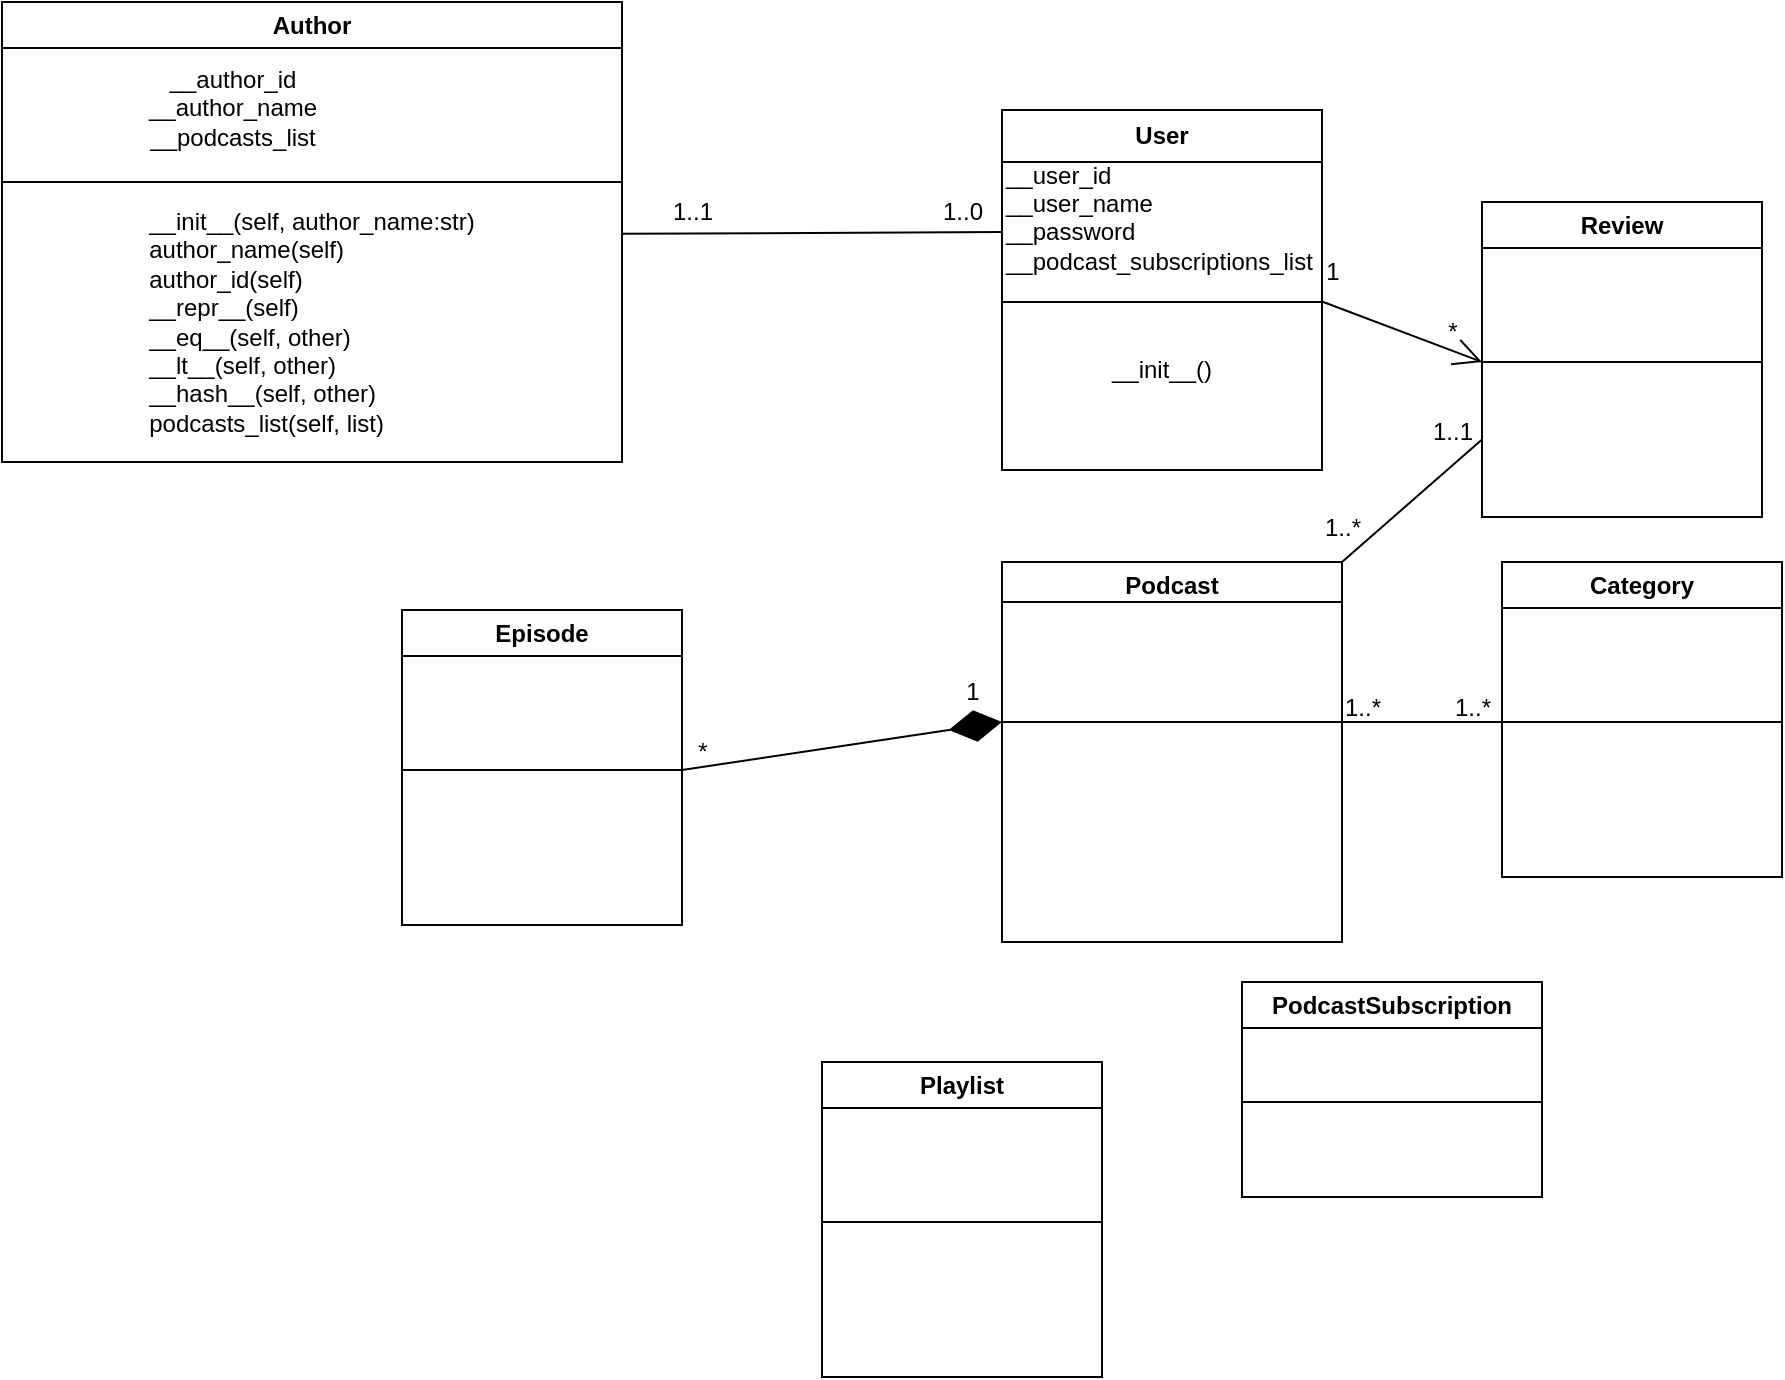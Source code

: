 <mxfile version="24.7.5">
  <diagram id="C5RBs43oDa-KdzZeNtuy" name="Page-1">
    <mxGraphModel dx="1622" dy="500" grid="1" gridSize="10" guides="1" tooltips="1" connect="1" arrows="1" fold="1" page="1" pageScale="1" pageWidth="827" pageHeight="1169" math="0" shadow="0">
      <root>
        <mxCell id="WIyWlLk6GJQsqaUBKTNV-0" />
        <mxCell id="WIyWlLk6GJQsqaUBKTNV-1" parent="WIyWlLk6GJQsqaUBKTNV-0" />
        <mxCell id="Z6qzQmKlb7LRnlaX5xII-4" value="Author" style="swimlane;whiteSpace=wrap;html=1;" vertex="1" parent="WIyWlLk6GJQsqaUBKTNV-1">
          <mxGeometry x="-40" y="280" width="310" height="230" as="geometry" />
        </mxCell>
        <mxCell id="Z6qzQmKlb7LRnlaX5xII-28" value="&lt;div&gt;&lt;br&gt;&lt;/div&gt;&lt;div&gt;&lt;br&gt;&lt;/div&gt;&lt;div style=&quot;text-align: left;&quot;&gt;&lt;span style=&quot;background-color: initial;&quot;&gt;__init__(self, author_name:str)&lt;/span&gt;&lt;/div&gt;&lt;div&gt;&lt;div style=&quot;text-align: left;&quot;&gt;&lt;span style=&quot;background-color: initial;&quot;&gt;author_name(self)&lt;/span&gt;&lt;/div&gt;&lt;div style=&quot;text-align: left;&quot;&gt;&lt;span style=&quot;background-color: initial;&quot;&gt;author_id(self)&lt;/span&gt;&lt;/div&gt;&lt;div style=&quot;text-align: left;&quot;&gt;&lt;span style=&quot;background-color: initial;&quot;&gt;__repr__(self)&lt;/span&gt;&lt;/div&gt;&lt;div style=&quot;text-align: left;&quot;&gt;__eq__(self, other)&lt;/div&gt;&lt;div style=&quot;text-align: left;&quot;&gt;__lt__(self, other)&lt;/div&gt;&lt;div style=&quot;text-align: left;&quot;&gt;__hash__(self, other)&lt;/div&gt;&lt;div style=&quot;text-align: left;&quot;&gt;&lt;span style=&quot;background-color: initial;&quot;&gt;podcasts_list(self, list)&lt;/span&gt;&lt;/div&gt;&lt;div&gt;&lt;div style=&quot;text-align: left;&quot;&gt;&lt;br&gt;&lt;/div&gt;&lt;/div&gt;&lt;div&gt;&lt;br&gt;&lt;/div&gt;&lt;/div&gt;" style="rounded=0;whiteSpace=wrap;html=1;" vertex="1" parent="Z6qzQmKlb7LRnlaX5xII-4">
          <mxGeometry y="90" width="310" height="140" as="geometry" />
        </mxCell>
        <mxCell id="Z6qzQmKlb7LRnlaX5xII-55" value="" style="whiteSpace=wrap;html=1;" vertex="1" parent="Z6qzQmKlb7LRnlaX5xII-4">
          <mxGeometry y="23" width="310" height="67" as="geometry" />
        </mxCell>
        <mxCell id="Z6qzQmKlb7LRnlaX5xII-29" value="__author_id&lt;div&gt;__author_name&lt;/div&gt;&lt;div&gt;__podcasts_list&lt;/div&gt;" style="text;html=1;align=center;verticalAlign=middle;resizable=0;points=[];autosize=1;strokeColor=none;fillColor=none;" vertex="1" parent="Z6qzQmKlb7LRnlaX5xII-4">
          <mxGeometry x="60" y="23" width="110" height="60" as="geometry" />
        </mxCell>
        <mxCell id="Z6qzQmKlb7LRnlaX5xII-13" value="Podcast" style="swimlane;whiteSpace=wrap;html=1;" vertex="1" parent="WIyWlLk6GJQsqaUBKTNV-1">
          <mxGeometry x="460" y="560" width="170" height="190" as="geometry" />
        </mxCell>
        <mxCell id="Z6qzQmKlb7LRnlaX5xII-27" value="" style="rounded=0;whiteSpace=wrap;html=1;" vertex="1" parent="Z6qzQmKlb7LRnlaX5xII-13">
          <mxGeometry y="80" width="170" height="110" as="geometry" />
        </mxCell>
        <mxCell id="Z6qzQmKlb7LRnlaX5xII-33" value="" style="rounded=0;whiteSpace=wrap;html=1;" vertex="1" parent="Z6qzQmKlb7LRnlaX5xII-13">
          <mxGeometry y="20" width="170" height="60" as="geometry" />
        </mxCell>
        <mxCell id="Z6qzQmKlb7LRnlaX5xII-14" value="Episode" style="swimlane;whiteSpace=wrap;html=1;" vertex="1" parent="WIyWlLk6GJQsqaUBKTNV-1">
          <mxGeometry x="160" y="584" width="140" height="157.5" as="geometry" />
        </mxCell>
        <mxCell id="Z6qzQmKlb7LRnlaX5xII-24" value="" style="rounded=0;whiteSpace=wrap;html=1;" vertex="1" parent="Z6qzQmKlb7LRnlaX5xII-14">
          <mxGeometry y="80" width="140" height="77.5" as="geometry" />
        </mxCell>
        <mxCell id="Z6qzQmKlb7LRnlaX5xII-35" value="" style="rounded=0;whiteSpace=wrap;html=1;" vertex="1" parent="Z6qzQmKlb7LRnlaX5xII-14">
          <mxGeometry y="23" width="140" height="57" as="geometry" />
        </mxCell>
        <mxCell id="Z6qzQmKlb7LRnlaX5xII-15" value="User" style="swimlane;whiteSpace=wrap;html=1;startSize=26;" vertex="1" parent="WIyWlLk6GJQsqaUBKTNV-1">
          <mxGeometry x="460" y="334" width="160" height="180" as="geometry" />
        </mxCell>
        <mxCell id="Z6qzQmKlb7LRnlaX5xII-25" value="__init__()" style="rounded=0;whiteSpace=wrap;html=1;" vertex="1" parent="Z6qzQmKlb7LRnlaX5xII-15">
          <mxGeometry y="80" width="160" height="100" as="geometry" />
        </mxCell>
        <mxCell id="Z6qzQmKlb7LRnlaX5xII-41" value="__user_id&lt;div&gt;__user_name&lt;/div&gt;&lt;div&gt;__password&lt;/div&gt;&lt;div&gt;__podcast_subscriptions_list&lt;/div&gt;&lt;div&gt;&lt;br&gt;&lt;/div&gt;" style="rounded=0;whiteSpace=wrap;html=1;align=left;" vertex="1" parent="Z6qzQmKlb7LRnlaX5xII-15">
          <mxGeometry y="26" width="160" height="70" as="geometry" />
        </mxCell>
        <mxCell id="Z6qzQmKlb7LRnlaX5xII-16" value="PodcastSubscription" style="swimlane;whiteSpace=wrap;html=1;" vertex="1" parent="WIyWlLk6GJQsqaUBKTNV-1">
          <mxGeometry x="580" y="770" width="150" height="107.5" as="geometry" />
        </mxCell>
        <mxCell id="Z6qzQmKlb7LRnlaX5xII-23" value="" style="rounded=0;whiteSpace=wrap;html=1;" vertex="1" parent="Z6qzQmKlb7LRnlaX5xII-16">
          <mxGeometry y="60" width="150" height="47.5" as="geometry" />
        </mxCell>
        <mxCell id="Z6qzQmKlb7LRnlaX5xII-17" value="Category&lt;span style=&quot;color: rgba(0, 0, 0, 0); font-family: monospace; font-size: 0px; font-weight: 400; text-align: start; text-wrap: nowrap;&quot;&gt;%3CmxGraphModel%3E%3Croot%3E%3CmxCell%20id%3D%220%22%2F%3E%3CmxCell%20id%3D%221%22%20parent%3D%220%22%2F%3E%3CmxCell%20id%3D%222%22%20value%3D%22Episode%22%20style%3D%22swimlane%3BwhiteSpace%3Dwrap%3Bhtml%3D1%3B%22%20vertex%3D%221%22%20parent%3D%221%22%3E%3CmxGeometry%20x%3D%22200%22%20y%3D%22560%22%20width%3D%22140%22%20height%3D%22157.5%22%20as%3D%22geometry%22%2F%3E%3C%2FmxCell%3E%3C%2Froot%3E%3C%2FmxGraphModel%3E&lt;/span&gt;" style="swimlane;whiteSpace=wrap;html=1;" vertex="1" parent="WIyWlLk6GJQsqaUBKTNV-1">
          <mxGeometry x="710" y="560" width="140" height="157.5" as="geometry" />
        </mxCell>
        <mxCell id="Z6qzQmKlb7LRnlaX5xII-20" value="" style="rounded=0;whiteSpace=wrap;html=1;" vertex="1" parent="Z6qzQmKlb7LRnlaX5xII-17">
          <mxGeometry y="80" width="140" height="77.5" as="geometry" />
        </mxCell>
        <mxCell id="Z6qzQmKlb7LRnlaX5xII-18" value="Review" style="swimlane;whiteSpace=wrap;html=1;" vertex="1" parent="WIyWlLk6GJQsqaUBKTNV-1">
          <mxGeometry x="700" y="380" width="140" height="157.5" as="geometry" />
        </mxCell>
        <mxCell id="Z6qzQmKlb7LRnlaX5xII-21" value="" style="rounded=0;whiteSpace=wrap;html=1;" vertex="1" parent="Z6qzQmKlb7LRnlaX5xII-18">
          <mxGeometry y="80" width="140" height="77.5" as="geometry" />
        </mxCell>
        <mxCell id="Z6qzQmKlb7LRnlaX5xII-40" value="" style="rounded=0;whiteSpace=wrap;html=1;" vertex="1" parent="Z6qzQmKlb7LRnlaX5xII-18">
          <mxGeometry y="23" width="140" height="57" as="geometry" />
        </mxCell>
        <mxCell id="Z6qzQmKlb7LRnlaX5xII-19" value="Playlist" style="swimlane;whiteSpace=wrap;html=1;" vertex="1" parent="WIyWlLk6GJQsqaUBKTNV-1">
          <mxGeometry x="370" y="810" width="140" height="157.5" as="geometry" />
        </mxCell>
        <mxCell id="Z6qzQmKlb7LRnlaX5xII-22" value="" style="rounded=0;whiteSpace=wrap;html=1;" vertex="1" parent="Z6qzQmKlb7LRnlaX5xII-19">
          <mxGeometry y="80" width="140" height="77.5" as="geometry" />
        </mxCell>
        <mxCell id="Z6qzQmKlb7LRnlaX5xII-30" value="" style="endArrow=diamondThin;endFill=1;endSize=24;html=1;rounded=0;entryX=0;entryY=0;entryDx=0;entryDy=0;exitX=1;exitY=1;exitDx=0;exitDy=0;" edge="1" parent="WIyWlLk6GJQsqaUBKTNV-1" source="Z6qzQmKlb7LRnlaX5xII-35" target="Z6qzQmKlb7LRnlaX5xII-27">
          <mxGeometry width="160" relative="1" as="geometry">
            <mxPoint x="390" y="640" as="sourcePoint" />
            <mxPoint x="400" y="600" as="targetPoint" />
          </mxGeometry>
        </mxCell>
        <mxCell id="Z6qzQmKlb7LRnlaX5xII-31" value="*" style="text;html=1;align=center;verticalAlign=middle;resizable=0;points=[];autosize=1;strokeColor=none;fillColor=none;" vertex="1" parent="WIyWlLk6GJQsqaUBKTNV-1">
          <mxGeometry x="295" y="640" width="30" height="30" as="geometry" />
        </mxCell>
        <mxCell id="Z6qzQmKlb7LRnlaX5xII-32" value="1" style="text;html=1;align=center;verticalAlign=middle;resizable=0;points=[];autosize=1;strokeColor=none;fillColor=none;" vertex="1" parent="WIyWlLk6GJQsqaUBKTNV-1">
          <mxGeometry x="430" y="610" width="30" height="30" as="geometry" />
        </mxCell>
        <mxCell id="Z6qzQmKlb7LRnlaX5xII-37" value="" style="endArrow=open;endFill=1;endSize=12;html=1;rounded=0;entryX=0;entryY=1;entryDx=0;entryDy=0;exitX=1.002;exitY=0.159;exitDx=0;exitDy=0;exitPerimeter=0;" edge="1" parent="WIyWlLk6GJQsqaUBKTNV-1" source="Z6qzQmKlb7LRnlaX5xII-25" target="Z6qzQmKlb7LRnlaX5xII-40">
          <mxGeometry width="160" relative="1" as="geometry">
            <mxPoint x="440" y="510" as="sourcePoint" />
            <mxPoint x="600" y="510" as="targetPoint" />
          </mxGeometry>
        </mxCell>
        <mxCell id="Z6qzQmKlb7LRnlaX5xII-38" value="1" style="text;html=1;align=center;verticalAlign=middle;resizable=0;points=[];autosize=1;strokeColor=none;fillColor=none;" vertex="1" parent="WIyWlLk6GJQsqaUBKTNV-1">
          <mxGeometry x="610" y="400" width="30" height="30" as="geometry" />
        </mxCell>
        <mxCell id="Z6qzQmKlb7LRnlaX5xII-39" value="*" style="text;html=1;align=center;verticalAlign=middle;resizable=0;points=[];autosize=1;strokeColor=none;fillColor=none;" vertex="1" parent="WIyWlLk6GJQsqaUBKTNV-1">
          <mxGeometry x="670" y="430" width="30" height="30" as="geometry" />
        </mxCell>
        <mxCell id="Z6qzQmKlb7LRnlaX5xII-47" value="" style="endArrow=none;html=1;rounded=0;entryX=0;entryY=0.5;entryDx=0;entryDy=0;exitX=0.999;exitY=0.185;exitDx=0;exitDy=0;exitPerimeter=0;" edge="1" parent="WIyWlLk6GJQsqaUBKTNV-1" source="Z6qzQmKlb7LRnlaX5xII-28" target="Z6qzQmKlb7LRnlaX5xII-41">
          <mxGeometry width="50" height="50" relative="1" as="geometry">
            <mxPoint x="290" y="410" as="sourcePoint" />
            <mxPoint x="370" y="410" as="targetPoint" />
          </mxGeometry>
        </mxCell>
        <mxCell id="Z6qzQmKlb7LRnlaX5xII-48" value="1..1" style="text;html=1;align=center;verticalAlign=middle;resizable=0;points=[];autosize=1;strokeColor=none;fillColor=none;" vertex="1" parent="WIyWlLk6GJQsqaUBKTNV-1">
          <mxGeometry x="285" y="370" width="40" height="30" as="geometry" />
        </mxCell>
        <mxCell id="Z6qzQmKlb7LRnlaX5xII-49" value="1..0" style="text;html=1;align=center;verticalAlign=middle;resizable=0;points=[];autosize=1;strokeColor=none;fillColor=none;" vertex="1" parent="WIyWlLk6GJQsqaUBKTNV-1">
          <mxGeometry x="420" y="370" width="40" height="30" as="geometry" />
        </mxCell>
        <mxCell id="Z6qzQmKlb7LRnlaX5xII-50" value="" style="endArrow=none;html=1;rounded=0;entryX=0;entryY=0;entryDx=0;entryDy=0;exitX=1;exitY=0;exitDx=0;exitDy=0;" edge="1" parent="WIyWlLk6GJQsqaUBKTNV-1" source="Z6qzQmKlb7LRnlaX5xII-27" target="Z6qzQmKlb7LRnlaX5xII-20">
          <mxGeometry width="50" height="50" relative="1" as="geometry">
            <mxPoint x="490" y="690" as="sourcePoint" />
            <mxPoint x="540" y="640" as="targetPoint" />
          </mxGeometry>
        </mxCell>
        <mxCell id="Z6qzQmKlb7LRnlaX5xII-52" value="1..*" style="text;html=1;align=center;verticalAlign=middle;resizable=0;points=[];autosize=1;strokeColor=none;fillColor=none;" vertex="1" parent="WIyWlLk6GJQsqaUBKTNV-1">
          <mxGeometry x="675" y="618" width="40" height="30" as="geometry" />
        </mxCell>
        <mxCell id="Z6qzQmKlb7LRnlaX5xII-53" value="1..*" style="text;html=1;align=center;verticalAlign=middle;resizable=0;points=[];autosize=1;strokeColor=none;fillColor=none;" vertex="1" parent="WIyWlLk6GJQsqaUBKTNV-1">
          <mxGeometry x="620" y="618" width="40" height="30" as="geometry" />
        </mxCell>
        <mxCell id="Z6qzQmKlb7LRnlaX5xII-65" value="" style="endArrow=none;html=1;rounded=0;exitX=1;exitY=0;exitDx=0;exitDy=0;entryX=0;entryY=0.5;entryDx=0;entryDy=0;" edge="1" parent="WIyWlLk6GJQsqaUBKTNV-1" source="Z6qzQmKlb7LRnlaX5xII-13" target="Z6qzQmKlb7LRnlaX5xII-21">
          <mxGeometry width="50" height="50" relative="1" as="geometry">
            <mxPoint x="520" y="550" as="sourcePoint" />
            <mxPoint x="570" y="500" as="targetPoint" />
          </mxGeometry>
        </mxCell>
        <mxCell id="Z6qzQmKlb7LRnlaX5xII-66" value="1..*" style="text;html=1;align=center;verticalAlign=middle;resizable=0;points=[];autosize=1;strokeColor=none;fillColor=none;" vertex="1" parent="WIyWlLk6GJQsqaUBKTNV-1">
          <mxGeometry x="610" y="528" width="40" height="30" as="geometry" />
        </mxCell>
        <mxCell id="Z6qzQmKlb7LRnlaX5xII-67" value="1..1" style="text;html=1;align=center;verticalAlign=middle;resizable=0;points=[];autosize=1;strokeColor=none;fillColor=none;" vertex="1" parent="WIyWlLk6GJQsqaUBKTNV-1">
          <mxGeometry x="665" y="480" width="40" height="30" as="geometry" />
        </mxCell>
      </root>
    </mxGraphModel>
  </diagram>
</mxfile>

